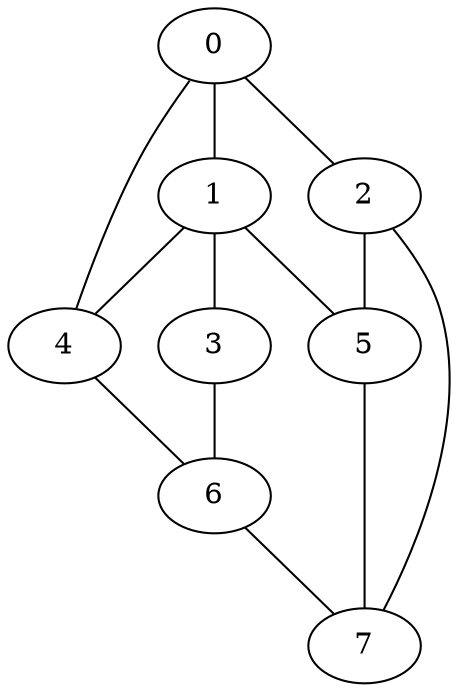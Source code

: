 strict graph "" {
	0 -- 1	[cost=3];
	0 -- 4	[cost=8];
	0 -- 2	[cost=2];
	1 -- 4	[cost=4];
	1 -- 3	[cost=1];
	1 -- 5	[cost=6];
	4 -- 6	[cost=1];
	2 -- 5	[cost=5];
	2 -- 7	[cost=3];
	3 -- 6	[cost=5];
	5 -- 7	[cost=2];
	6 -- 7	[cost=7];
}

